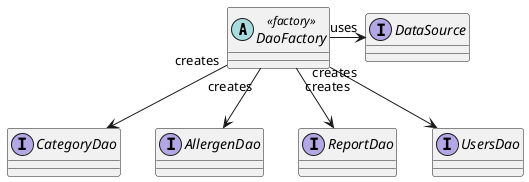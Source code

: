 @startuml

abstract class DaoFactory <<factory>>
interface DataSource
interface CategoryDao
interface AllergenDao
interface ReportDao
interface UsersDao

DaoFactory "uses" -right-> DataSource
DaoFactory "creates" --> CategoryDao
DaoFactory "creates" --> AllergenDao
DaoFactory "creates" --> ReportDao
DaoFactory "creates" --> UsersDao


@enduml